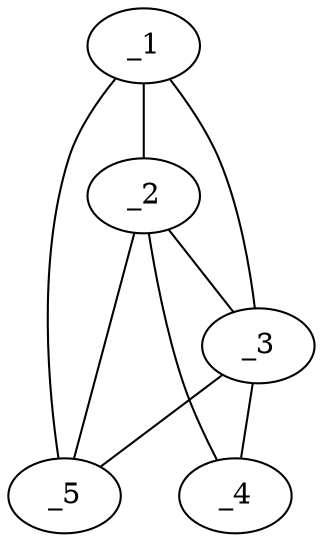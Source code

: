 graph obj25_30 {
	_1	 [dim=64,
		histo1="0.992388",
		histo10=0,
		histo11=0,
		histo12=0,
		histo13=0,
		histo14=0,
		histo15=0,
		histo16=0,
		histo17=0,
		histo18="0.000253743",
		histo19=0,
		histo2="0.00202994",
		histo20=0,
		histo21=0,
		histo22="0.00482111",
		histo23=0,
		histo24=0,
		histo25=0,
		histo26=0,
		histo27=0,
		histo28=0,
		histo29=0,
		histo3=0,
		histo30=0,
		histo31=0,
		histo32=0,
		histo33=0,
		histo34=0,
		histo35=0,
		histo36=0,
		histo37=0,
		histo38=0,
		histo39=0,
		histo4=0,
		histo40=0,
		histo41=0,
		histo42=0,
		histo43=0,
		histo44=0,
		histo45=0,
		histo46=0,
		histo47=0,
		histo48=0,
		histo49=0,
		histo5=0,
		histo50=0,
		histo51=0,
		histo52=0,
		histo53=0,
		histo54=0,
		histo55=0,
		histo56=0,
		histo57=0,
		histo58=0,
		histo59=0,
		histo6="0.000507485",
		histo60=0,
		histo61=0,
		histo62=0,
		histo63=0,
		histo64=0,
		histo7=0,
		histo8=0,
		histo9=0];
	_2	 [dim=64,
		histo1=0,
		histo10=0,
		histo11=0,
		histo12=0,
		histo13=0,
		histo14=0,
		histo15=0,
		histo16=0,
		histo17=0,
		histo18=0,
		histo19=0,
		histo2=0,
		histo20=0,
		histo21=0,
		histo22="0.00968523",
		histo23="0.0174334",
		histo24=0,
		histo25=0,
		histo26=0,
		histo27="0.15109",
		histo28="0.0585956",
		histo29=0,
		histo3=0,
		histo30=0,
		histo31=0,
		histo32=0,
		histo33=0,
		histo34=0,
		histo35=0,
		histo36=0,
		histo37=0,
		histo38=0,
		histo39=0,
		histo4=0,
		histo40=0,
		histo41=0,
		histo42=0,
		histo43="0.196126",
		histo44="0.565617",
		histo45=0,
		histo46=0,
		histo47=0,
		histo48="0.00145278",
		histo49=0,
		histo5=0,
		histo50=0,
		histo51=0,
		histo52=0,
		histo53=0,
		histo54=0,
		histo55=0,
		histo56=0,
		histo57=0,
		histo58=0,
		histo59=0,
		histo6=0,
		histo60=0,
		histo61=0,
		histo62=0,
		histo63=0,
		histo64=0,
		histo7=0,
		histo8=0,
		histo9=0];
	_1 -- _2	 [boundary=155];
	_3	 [dim=64,
		histo1=0,
		histo10=0,
		histo11=0,
		histo12=0,
		histo13=0,
		histo14=0,
		histo15=0,
		histo16=0,
		histo17=0,
		histo18=0,
		histo19=0,
		histo2=0,
		histo20=0,
		histo21=0,
		histo22="0.00544218",
		histo23="0.847619",
		histo24="0.002138",
		histo25=0,
		histo26=0,
		histo27="0.13275",
		histo28="0.0120505",
		histo29=0,
		histo3=0,
		histo30=0,
		histo31=0,
		histo32=0,
		histo33=0,
		histo34=0,
		histo35=0,
		histo36=0,
		histo37=0,
		histo38=0,
		histo39=0,
		histo4=0,
		histo40=0,
		histo41=0,
		histo42=0,
		histo43=0,
		histo44=0,
		histo45=0,
		histo46=0,
		histo47=0,
		histo48=0,
		histo49=0,
		histo5=0,
		histo50=0,
		histo51=0,
		histo52=0,
		histo53=0,
		histo54=0,
		histo55=0,
		histo56=0,
		histo57=0,
		histo58=0,
		histo59=0,
		histo6=0,
		histo60=0,
		histo61=0,
		histo62=0,
		histo63=0,
		histo64=0,
		histo7=0,
		histo8=0,
		histo9=0];
	_1 -- _3	 [boundary=11];
	_5	 [dim=64,
		histo1="0.0378151",
		histo10=0,
		histo11=0,
		histo12=0,
		histo13=0,
		histo14=0,
		histo15=0,
		histo16=0,
		histo17=0,
		histo18=0,
		histo19=0,
		histo2="0.306723",
		histo20=0,
		histo21=0,
		histo22="0.123049",
		histo23="0.107743",
		histo24=0,
		histo25=0,
		histo26=0,
		histo27=0,
		histo28=0,
		histo29=0,
		histo3=0,
		histo30=0,
		histo31=0,
		histo32=0,
		histo33=0,
		histo34=0,
		histo35=0,
		histo36=0,
		histo37=0,
		histo38=0,
		histo39=0,
		histo4=0,
		histo40=0,
		histo41=0,
		histo42=0,
		histo43=0,
		histo44=0,
		histo45=0,
		histo46=0,
		histo47=0,
		histo48=0,
		histo49=0,
		histo5=0,
		histo50=0,
		histo51=0,
		histo52=0,
		histo53=0,
		histo54=0,
		histo55=0,
		histo56=0,
		histo57=0,
		histo58=0,
		histo59=0,
		histo6="0.42467",
		histo60=0,
		histo61=0,
		histo62=0,
		histo63=0,
		histo64=0,
		histo7=0,
		histo8=0,
		histo9=0];
	_1 -- _5	 [boundary=280];
	_2 -- _3	 [boundary=427];
	_4	 [dim=64,
		histo1=0,
		histo10=0,
		histo11=0,
		histo12=0,
		histo13=0,
		histo14=0,
		histo15=0,
		histo16=0,
		histo17=0,
		histo18=0,
		histo19=0,
		histo2=0,
		histo20=0,
		histo21=0,
		histo22=0,
		histo23="0.809574",
		histo24="0.0889006",
		histo25=0,
		histo26=0,
		histo27="0.00157812",
		histo28="0.0852183",
		histo29=0,
		histo3=0,
		histo30=0,
		histo31=0,
		histo32=0,
		histo33=0,
		histo34=0,
		histo35=0,
		histo36=0,
		histo37=0,
		histo38=0,
		histo39=0,
		histo4=0,
		histo40=0,
		histo41=0,
		histo42=0,
		histo43=0,
		histo44="0.00105208",
		histo45=0,
		histo46=0,
		histo47=0,
		histo48=0,
		histo49=0,
		histo5=0,
		histo50=0,
		histo51=0,
		histo52=0,
		histo53=0,
		histo54=0,
		histo55=0,
		histo56=0,
		histo57=0,
		histo58=0,
		histo59=0,
		histo6="0.000526039",
		histo60=0,
		histo61=0,
		histo62=0,
		histo63=0,
		histo64=0,
		histo7="0.013151",
		histo8=0,
		histo9=0];
	_2 -- _4	 [boundary=189];
	_2 -- _5	 [boundary=58];
	_3 -- _4	 [boundary=82];
	_3 -- _5	 [boundary=321];
}
